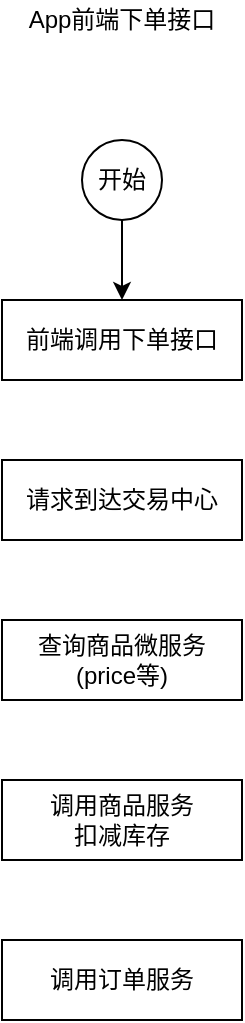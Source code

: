 <mxfile version="13.0.1" type="github">
  <diagram id="pOexor2aMLA8NDN8RNsP" name="Page-1">
    <mxGraphModel dx="1550" dy="836" grid="1" gridSize="10" guides="1" tooltips="1" connect="1" arrows="1" fold="1" page="1" pageScale="1" pageWidth="827" pageHeight="1169" math="0" shadow="0">
      <root>
        <mxCell id="0" />
        <mxCell id="1" parent="0" />
        <mxCell id="wbEDAz5fPlfQtA2aRs39-1" value="App前端下单接口" style="text;html=1;strokeColor=none;fillColor=none;align=center;verticalAlign=middle;whiteSpace=wrap;rounded=0;" vertex="1" parent="1">
          <mxGeometry x="160" y="50" width="120" height="20" as="geometry" />
        </mxCell>
        <mxCell id="wbEDAz5fPlfQtA2aRs39-2" value="开始" style="ellipse;whiteSpace=wrap;html=1;aspect=fixed;" vertex="1" parent="1">
          <mxGeometry x="200" y="120" width="40" height="40" as="geometry" />
        </mxCell>
        <mxCell id="wbEDAz5fPlfQtA2aRs39-3" value="前端调用下单接口" style="rounded=0;whiteSpace=wrap;html=1;" vertex="1" parent="1">
          <mxGeometry x="160" y="200" width="120" height="40" as="geometry" />
        </mxCell>
        <mxCell id="wbEDAz5fPlfQtA2aRs39-4" value="" style="endArrow=classic;html=1;entryX=0.5;entryY=0;entryDx=0;entryDy=0;exitX=0.5;exitY=1;exitDx=0;exitDy=0;" edge="1" parent="1" source="wbEDAz5fPlfQtA2aRs39-2" target="wbEDAz5fPlfQtA2aRs39-3">
          <mxGeometry width="50" height="50" relative="1" as="geometry">
            <mxPoint x="230" y="170" as="sourcePoint" />
            <mxPoint x="440" y="70" as="targetPoint" />
          </mxGeometry>
        </mxCell>
        <mxCell id="wbEDAz5fPlfQtA2aRs39-5" value="请求到达交易中心" style="rounded=0;whiteSpace=wrap;html=1;" vertex="1" parent="1">
          <mxGeometry x="160" y="280" width="120" height="40" as="geometry" />
        </mxCell>
        <mxCell id="wbEDAz5fPlfQtA2aRs39-6" value="查询商品微服务&lt;br&gt;(price等)" style="rounded=0;whiteSpace=wrap;html=1;" vertex="1" parent="1">
          <mxGeometry x="160" y="360" width="120" height="40" as="geometry" />
        </mxCell>
        <mxCell id="wbEDAz5fPlfQtA2aRs39-7" value="调用商品服务&lt;br&gt;扣减库存" style="rounded=0;whiteSpace=wrap;html=1;" vertex="1" parent="1">
          <mxGeometry x="160" y="440" width="120" height="40" as="geometry" />
        </mxCell>
        <mxCell id="wbEDAz5fPlfQtA2aRs39-8" value="调用订单服务" style="rounded=0;whiteSpace=wrap;html=1;" vertex="1" parent="1">
          <mxGeometry x="160" y="520" width="120" height="40" as="geometry" />
        </mxCell>
      </root>
    </mxGraphModel>
  </diagram>
</mxfile>
